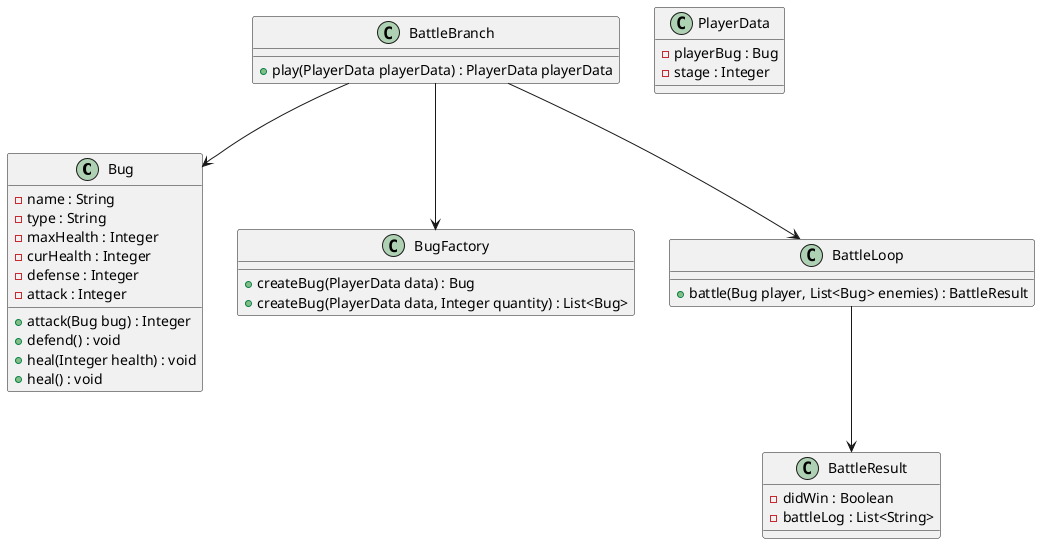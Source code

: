 


@startuml

class Bug {
  - name : String
  - type : String
  - maxHealth : Integer
  - curHealth : Integer
  - defense : Integer
  - attack : Integer
  + attack(Bug bug) : Integer
  + defend() : void
  + heal(Integer health) : void
  + heal() : void
}

class BugFactory {
  + createBug(PlayerData data) : Bug
  + createBug(PlayerData data, Integer quantity) : List<Bug>
}

class BattleBranch {
  + play(PlayerData playerData) : PlayerData playerData
}

class BattleLoop {
  + battle(Bug player, List<Bug> enemies) : BattleResult
}

class BattleResult {
  - didWin : Boolean
  - battleLog : List<String>
}

class PlayerData {
  - playerBug : Bug
  - stage : Integer
}

BattleBranch --> BattleLoop
BattleBranch --> BugFactory
BattleBranch --> Bug
BattleLoop --> BattleResult

@enduml

